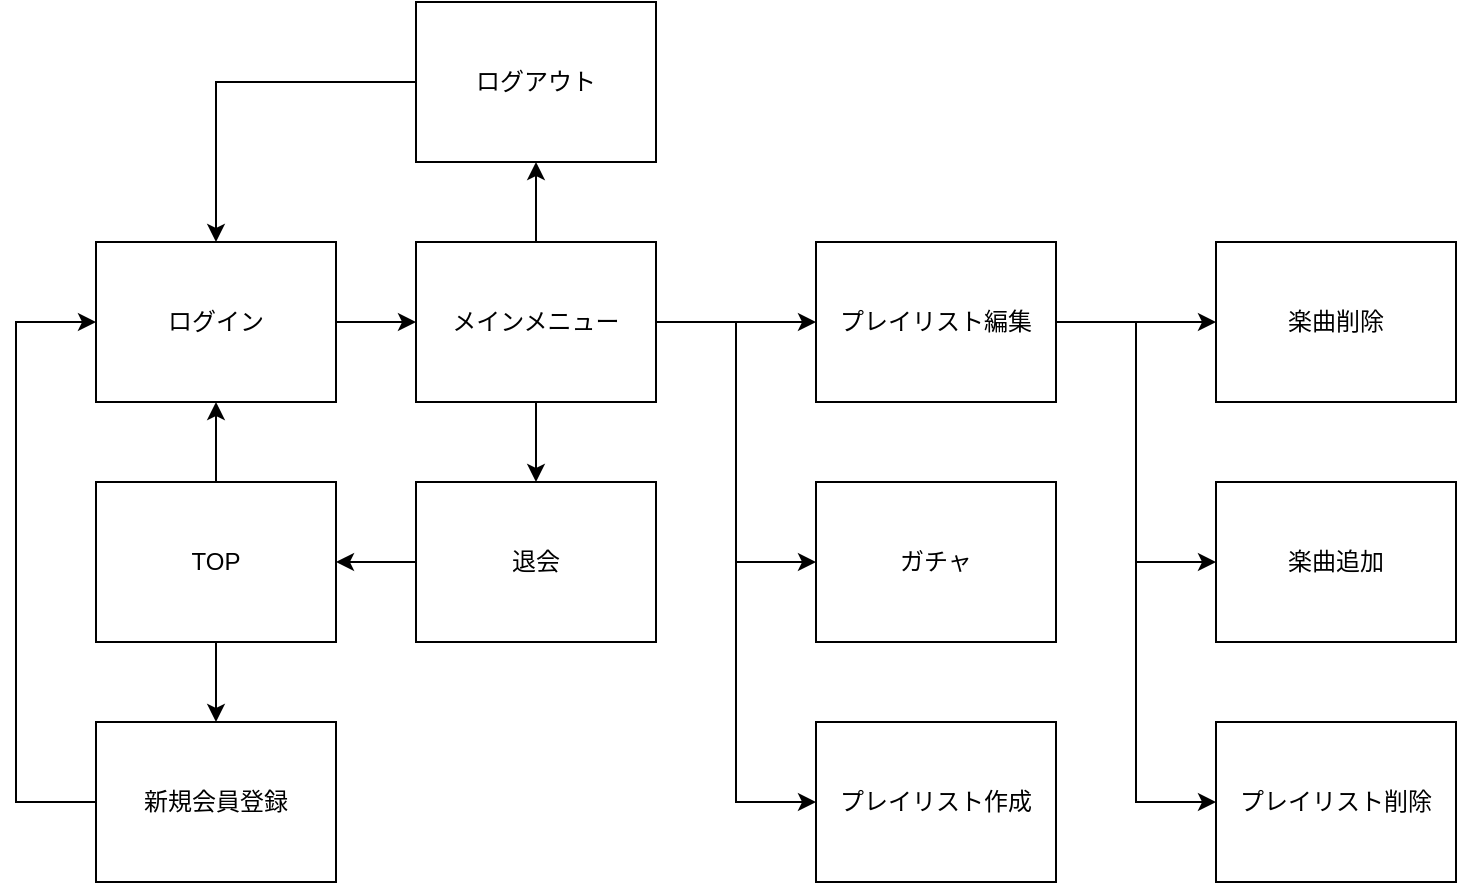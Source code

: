<mxfile>
    <diagram id="C5RBs43oDa-KdzZeNtuy" name="Page-1">
        <mxGraphModel dx="1386" dy="787" grid="1" gridSize="10" guides="1" tooltips="1" connect="1" arrows="1" fold="1" page="1" pageScale="1" pageWidth="1169" pageHeight="827" math="0" shadow="0">
            <root>
                <mxCell id="WIyWlLk6GJQsqaUBKTNV-0"/>
                <mxCell id="WIyWlLk6GJQsqaUBKTNV-1" parent="WIyWlLk6GJQsqaUBKTNV-0"/>
                <mxCell id="kVU-KOOd6CGgkNN1jcPl-6" value="TOP" style="rounded=0;whiteSpace=wrap;html=1;" parent="WIyWlLk6GJQsqaUBKTNV-1" vertex="1">
                    <mxGeometry x="265" y="434" width="120" height="80" as="geometry"/>
                </mxCell>
                <mxCell id="kVU-KOOd6CGgkNN1jcPl-7" value="" style="endArrow=classic;html=1;rounded=0;exitX=1;exitY=0.5;exitDx=0;exitDy=0;entryX=0.5;entryY=1;entryDx=0;entryDy=0;" parent="WIyWlLk6GJQsqaUBKTNV-1" target="kVU-KOOd6CGgkNN1jcPl-8" edge="1">
                    <mxGeometry width="50" height="50" relative="1" as="geometry">
                        <mxPoint x="325" y="434" as="sourcePoint"/>
                        <mxPoint x="205" y="314" as="targetPoint"/>
                    </mxGeometry>
                </mxCell>
                <mxCell id="kVU-KOOd6CGgkNN1jcPl-12" style="edgeStyle=orthogonalEdgeStyle;rounded=0;orthogonalLoop=1;jettySize=auto;html=1;exitX=1;exitY=0.5;exitDx=0;exitDy=0;" parent="WIyWlLk6GJQsqaUBKTNV-1" source="kVU-KOOd6CGgkNN1jcPl-8" edge="1">
                    <mxGeometry relative="1" as="geometry">
                        <mxPoint x="425" y="354" as="targetPoint"/>
                    </mxGeometry>
                </mxCell>
                <mxCell id="kVU-KOOd6CGgkNN1jcPl-8" value="ログイン" style="rounded=0;whiteSpace=wrap;html=1;" parent="WIyWlLk6GJQsqaUBKTNV-1" vertex="1">
                    <mxGeometry x="265" y="314" width="120" height="80" as="geometry"/>
                </mxCell>
                <mxCell id="kVU-KOOd6CGgkNN1jcPl-14" style="edgeStyle=orthogonalEdgeStyle;rounded=0;orthogonalLoop=1;jettySize=auto;html=1;exitX=0;exitY=0.5;exitDx=0;exitDy=0;entryX=0;entryY=0.5;entryDx=0;entryDy=0;" parent="WIyWlLk6GJQsqaUBKTNV-1" source="kVU-KOOd6CGgkNN1jcPl-9" target="kVU-KOOd6CGgkNN1jcPl-8" edge="1">
                    <mxGeometry relative="1" as="geometry">
                        <mxPoint x="325" y="404" as="targetPoint"/>
                        <mxPoint x="395" y="714" as="sourcePoint"/>
                        <Array as="points">
                            <mxPoint x="225" y="594"/>
                            <mxPoint x="225" y="354"/>
                        </Array>
                    </mxGeometry>
                </mxCell>
                <mxCell id="kVU-KOOd6CGgkNN1jcPl-9" value="新規会員登録" style="rounded=0;whiteSpace=wrap;html=1;" parent="WIyWlLk6GJQsqaUBKTNV-1" vertex="1">
                    <mxGeometry x="265" y="554" width="120" height="80" as="geometry"/>
                </mxCell>
                <mxCell id="kVU-KOOd6CGgkNN1jcPl-11" value="" style="endArrow=classic;html=1;rounded=0;entryX=0.5;entryY=0;entryDx=0;entryDy=0;exitX=0.5;exitY=1;exitDx=0;exitDy=0;" parent="WIyWlLk6GJQsqaUBKTNV-1" source="kVU-KOOd6CGgkNN1jcPl-6" target="kVU-KOOd6CGgkNN1jcPl-9" edge="1">
                    <mxGeometry width="50" height="50" relative="1" as="geometry">
                        <mxPoint x="210" y="384" as="sourcePoint"/>
                        <mxPoint x="175" y="434" as="targetPoint"/>
                    </mxGeometry>
                </mxCell>
                <mxCell id="kVU-KOOd6CGgkNN1jcPl-15" style="edgeStyle=orthogonalEdgeStyle;rounded=0;orthogonalLoop=1;jettySize=auto;html=1;exitX=1;exitY=0.5;exitDx=0;exitDy=0;entryX=0;entryY=0.5;entryDx=0;entryDy=0;" parent="WIyWlLk6GJQsqaUBKTNV-1" source="kVU-KOOd6CGgkNN1jcPl-13" target="kVU-KOOd6CGgkNN1jcPl-16" edge="1">
                    <mxGeometry relative="1" as="geometry">
                        <mxPoint x="585" y="354" as="targetPoint"/>
                        <Array as="points"/>
                    </mxGeometry>
                </mxCell>
                <mxCell id="kVU-KOOd6CGgkNN1jcPl-28" style="edgeStyle=orthogonalEdgeStyle;rounded=0;orthogonalLoop=1;jettySize=auto;html=1;exitX=0.5;exitY=0;exitDx=0;exitDy=0;entryX=0.5;entryY=1;entryDx=0;entryDy=0;" parent="WIyWlLk6GJQsqaUBKTNV-1" source="kVU-KOOd6CGgkNN1jcPl-13" target="kVU-KOOd6CGgkNN1jcPl-23" edge="1">
                    <mxGeometry relative="1" as="geometry"/>
                </mxCell>
                <mxCell id="kVU-KOOd6CGgkNN1jcPl-29" style="edgeStyle=orthogonalEdgeStyle;rounded=0;orthogonalLoop=1;jettySize=auto;html=1;exitX=0.5;exitY=1;exitDx=0;exitDy=0;entryX=0.5;entryY=0;entryDx=0;entryDy=0;" parent="WIyWlLk6GJQsqaUBKTNV-1" source="kVU-KOOd6CGgkNN1jcPl-13" target="kVU-KOOd6CGgkNN1jcPl-24" edge="1">
                    <mxGeometry relative="1" as="geometry"/>
                </mxCell>
                <mxCell id="kVU-KOOd6CGgkNN1jcPl-13" value="メインメニュー" style="rounded=0;whiteSpace=wrap;html=1;" parent="WIyWlLk6GJQsqaUBKTNV-1" vertex="1">
                    <mxGeometry x="425" y="314" width="120" height="80" as="geometry"/>
                </mxCell>
                <mxCell id="kVU-KOOd6CGgkNN1jcPl-33" style="edgeStyle=orthogonalEdgeStyle;rounded=0;orthogonalLoop=1;jettySize=auto;html=1;exitX=1;exitY=0.5;exitDx=0;exitDy=0;entryX=0;entryY=0.5;entryDx=0;entryDy=0;" parent="WIyWlLk6GJQsqaUBKTNV-1" source="kVU-KOOd6CGgkNN1jcPl-16" target="kVU-KOOd6CGgkNN1jcPl-32" edge="1">
                    <mxGeometry relative="1" as="geometry"/>
                </mxCell>
                <mxCell id="kVU-KOOd6CGgkNN1jcPl-16" value="プレイリスト編集" style="rounded=0;whiteSpace=wrap;html=1;" parent="WIyWlLk6GJQsqaUBKTNV-1" vertex="1">
                    <mxGeometry x="625" y="314" width="120" height="80" as="geometry"/>
                </mxCell>
                <mxCell id="kVU-KOOd6CGgkNN1jcPl-20" style="edgeStyle=orthogonalEdgeStyle;rounded=0;orthogonalLoop=1;jettySize=auto;html=1;exitX=0;exitY=0.5;exitDx=0;exitDy=0;entryX=0;entryY=0.5;entryDx=0;entryDy=0;" parent="WIyWlLk6GJQsqaUBKTNV-1" target="kVU-KOOd6CGgkNN1jcPl-19" edge="1">
                    <mxGeometry relative="1" as="geometry">
                        <mxPoint x="565" y="354" as="sourcePoint"/>
                        <Array as="points">
                            <mxPoint x="585" y="354"/>
                            <mxPoint x="585" y="474"/>
                        </Array>
                    </mxGeometry>
                </mxCell>
                <mxCell id="kVU-KOOd6CGgkNN1jcPl-19" value="ガチャ" style="rounded=0;whiteSpace=wrap;html=1;" parent="WIyWlLk6GJQsqaUBKTNV-1" vertex="1">
                    <mxGeometry x="625" y="434" width="120" height="80" as="geometry"/>
                </mxCell>
                <mxCell id="kVU-KOOd6CGgkNN1jcPl-22" style="edgeStyle=orthogonalEdgeStyle;rounded=0;orthogonalLoop=1;jettySize=auto;html=1;" parent="WIyWlLk6GJQsqaUBKTNV-1" edge="1">
                    <mxGeometry relative="1" as="geometry">
                        <mxPoint x="625" y="594" as="targetPoint"/>
                        <mxPoint x="585" y="474" as="sourcePoint"/>
                        <Array as="points">
                            <mxPoint x="585" y="474"/>
                            <mxPoint x="585" y="594"/>
                        </Array>
                    </mxGeometry>
                </mxCell>
                <mxCell id="kVU-KOOd6CGgkNN1jcPl-21" value="プレイリスト作成" style="rounded=0;whiteSpace=wrap;html=1;" parent="WIyWlLk6GJQsqaUBKTNV-1" vertex="1">
                    <mxGeometry x="625" y="554" width="120" height="80" as="geometry"/>
                </mxCell>
                <mxCell id="kVU-KOOd6CGgkNN1jcPl-27" style="edgeStyle=orthogonalEdgeStyle;rounded=0;orthogonalLoop=1;jettySize=auto;html=1;exitX=0;exitY=0.5;exitDx=0;exitDy=0;entryX=0.5;entryY=0;entryDx=0;entryDy=0;" parent="WIyWlLk6GJQsqaUBKTNV-1" source="kVU-KOOd6CGgkNN1jcPl-23" target="kVU-KOOd6CGgkNN1jcPl-8" edge="1">
                    <mxGeometry relative="1" as="geometry"/>
                </mxCell>
                <mxCell id="kVU-KOOd6CGgkNN1jcPl-23" value="ログアウト" style="rounded=0;whiteSpace=wrap;html=1;" parent="WIyWlLk6GJQsqaUBKTNV-1" vertex="1">
                    <mxGeometry x="425" y="194" width="120" height="80" as="geometry"/>
                </mxCell>
                <mxCell id="kVU-KOOd6CGgkNN1jcPl-30" style="edgeStyle=orthogonalEdgeStyle;rounded=0;orthogonalLoop=1;jettySize=auto;html=1;exitX=0;exitY=0.5;exitDx=0;exitDy=0;entryX=1;entryY=0.5;entryDx=0;entryDy=0;" parent="WIyWlLk6GJQsqaUBKTNV-1" source="kVU-KOOd6CGgkNN1jcPl-24" target="kVU-KOOd6CGgkNN1jcPl-6" edge="1">
                    <mxGeometry relative="1" as="geometry"/>
                </mxCell>
                <mxCell id="kVU-KOOd6CGgkNN1jcPl-24" value="退会" style="rounded=0;whiteSpace=wrap;html=1;" parent="WIyWlLk6GJQsqaUBKTNV-1" vertex="1">
                    <mxGeometry x="425" y="434" width="120" height="80" as="geometry"/>
                </mxCell>
                <mxCell id="kVU-KOOd6CGgkNN1jcPl-32" value="楽曲削除" style="rounded=0;whiteSpace=wrap;html=1;" parent="WIyWlLk6GJQsqaUBKTNV-1" vertex="1">
                    <mxGeometry x="825" y="314" width="120" height="80" as="geometry"/>
                </mxCell>
                <mxCell id="kVU-KOOd6CGgkNN1jcPl-37" style="edgeStyle=orthogonalEdgeStyle;rounded=0;orthogonalLoop=1;jettySize=auto;html=1;" parent="WIyWlLk6GJQsqaUBKTNV-1" target="kVU-KOOd6CGgkNN1jcPl-34" edge="1">
                    <mxGeometry relative="1" as="geometry">
                        <mxPoint x="785" y="354" as="sourcePoint"/>
                        <Array as="points">
                            <mxPoint x="785" y="474"/>
                        </Array>
                    </mxGeometry>
                </mxCell>
                <mxCell id="kVU-KOOd6CGgkNN1jcPl-34" value="楽曲追加" style="rounded=0;whiteSpace=wrap;html=1;" parent="WIyWlLk6GJQsqaUBKTNV-1" vertex="1">
                    <mxGeometry x="825" y="434" width="120" height="80" as="geometry"/>
                </mxCell>
                <mxCell id="kVU-KOOd6CGgkNN1jcPl-39" style="edgeStyle=orthogonalEdgeStyle;rounded=0;orthogonalLoop=1;jettySize=auto;html=1;" parent="WIyWlLk6GJQsqaUBKTNV-1" target="kVU-KOOd6CGgkNN1jcPl-35" edge="1">
                    <mxGeometry relative="1" as="geometry">
                        <mxPoint x="785" y="474" as="sourcePoint"/>
                        <Array as="points">
                            <mxPoint x="785" y="594"/>
                        </Array>
                    </mxGeometry>
                </mxCell>
                <mxCell id="kVU-KOOd6CGgkNN1jcPl-35" value="プレイリスト削除" style="rounded=0;whiteSpace=wrap;html=1;" parent="WIyWlLk6GJQsqaUBKTNV-1" vertex="1">
                    <mxGeometry x="825" y="554" width="120" height="80" as="geometry"/>
                </mxCell>
            </root>
        </mxGraphModel>
    </diagram>
</mxfile>